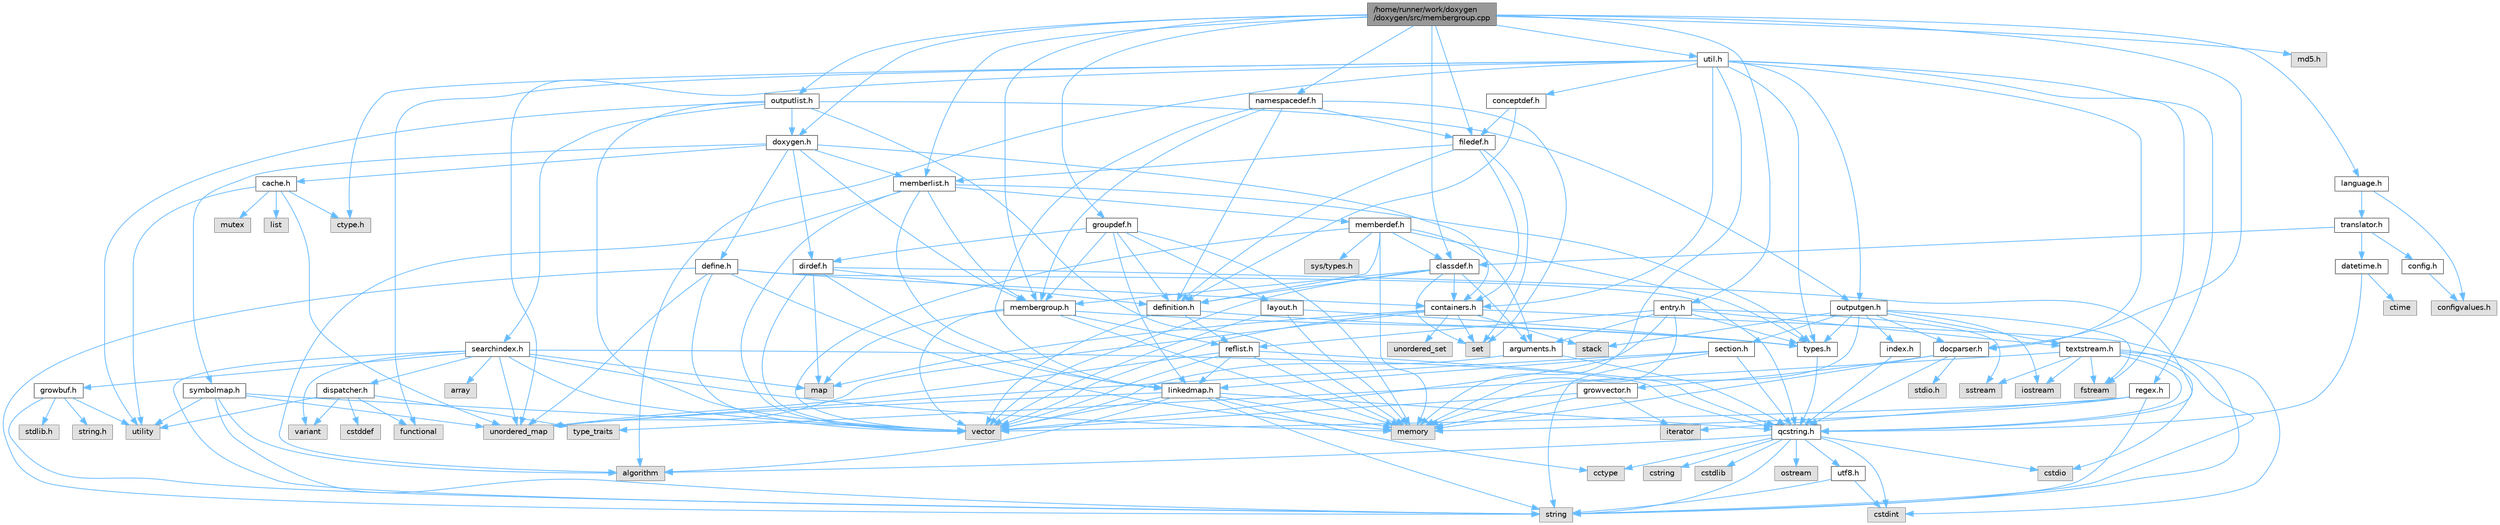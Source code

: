 digraph "/home/runner/work/doxygen/doxygen/src/membergroup.cpp"
{
 // INTERACTIVE_SVG=YES
 // LATEX_PDF_SIZE
  bgcolor="transparent";
  edge [fontname=Helvetica,fontsize=10,labelfontname=Helvetica,labelfontsize=10];
  node [fontname=Helvetica,fontsize=10,shape=box,height=0.2,width=0.4];
  Node1 [label="/home/runner/work/doxygen\l/doxygen/src/membergroup.cpp",height=0.2,width=0.4,color="gray40", fillcolor="grey60", style="filled", fontcolor="black",tooltip=" "];
  Node1 -> Node2 [color="steelblue1",style="solid"];
  Node2 [label="membergroup.h",height=0.2,width=0.4,color="grey40", fillcolor="white", style="filled",URL="$d9/d11/membergroup_8h.html",tooltip=" "];
  Node2 -> Node3 [color="steelblue1",style="solid"];
  Node3 [label="vector",height=0.2,width=0.4,color="grey60", fillcolor="#E0E0E0", style="filled",tooltip=" "];
  Node2 -> Node4 [color="steelblue1",style="solid"];
  Node4 [label="map",height=0.2,width=0.4,color="grey60", fillcolor="#E0E0E0", style="filled",tooltip=" "];
  Node2 -> Node5 [color="steelblue1",style="solid"];
  Node5 [label="memory",height=0.2,width=0.4,color="grey60", fillcolor="#E0E0E0", style="filled",tooltip=" "];
  Node2 -> Node6 [color="steelblue1",style="solid"];
  Node6 [label="types.h",height=0.2,width=0.4,color="grey40", fillcolor="white", style="filled",URL="$d9/d49/types_8h.html",tooltip="This file contains a number of basic enums and types."];
  Node6 -> Node7 [color="steelblue1",style="solid"];
  Node7 [label="qcstring.h",height=0.2,width=0.4,color="grey40", fillcolor="white", style="filled",URL="$d7/d5c/qcstring_8h.html",tooltip=" "];
  Node7 -> Node8 [color="steelblue1",style="solid"];
  Node8 [label="string",height=0.2,width=0.4,color="grey60", fillcolor="#E0E0E0", style="filled",tooltip=" "];
  Node7 -> Node9 [color="steelblue1",style="solid"];
  Node9 [label="algorithm",height=0.2,width=0.4,color="grey60", fillcolor="#E0E0E0", style="filled",tooltip=" "];
  Node7 -> Node10 [color="steelblue1",style="solid"];
  Node10 [label="cctype",height=0.2,width=0.4,color="grey60", fillcolor="#E0E0E0", style="filled",tooltip=" "];
  Node7 -> Node11 [color="steelblue1",style="solid"];
  Node11 [label="cstring",height=0.2,width=0.4,color="grey60", fillcolor="#E0E0E0", style="filled",tooltip=" "];
  Node7 -> Node12 [color="steelblue1",style="solid"];
  Node12 [label="cstdio",height=0.2,width=0.4,color="grey60", fillcolor="#E0E0E0", style="filled",tooltip=" "];
  Node7 -> Node13 [color="steelblue1",style="solid"];
  Node13 [label="cstdlib",height=0.2,width=0.4,color="grey60", fillcolor="#E0E0E0", style="filled",tooltip=" "];
  Node7 -> Node14 [color="steelblue1",style="solid"];
  Node14 [label="cstdint",height=0.2,width=0.4,color="grey60", fillcolor="#E0E0E0", style="filled",tooltip=" "];
  Node7 -> Node15 [color="steelblue1",style="solid"];
  Node15 [label="ostream",height=0.2,width=0.4,color="grey60", fillcolor="#E0E0E0", style="filled",tooltip=" "];
  Node7 -> Node16 [color="steelblue1",style="solid"];
  Node16 [label="utf8.h",height=0.2,width=0.4,color="grey40", fillcolor="white", style="filled",URL="$db/d7c/utf8_8h.html",tooltip="Various UTF8 related helper functions."];
  Node16 -> Node14 [color="steelblue1",style="solid"];
  Node16 -> Node8 [color="steelblue1",style="solid"];
  Node2 -> Node17 [color="steelblue1",style="solid"];
  Node17 [label="reflist.h",height=0.2,width=0.4,color="grey40", fillcolor="white", style="filled",URL="$d1/d02/reflist_8h.html",tooltip=" "];
  Node17 -> Node3 [color="steelblue1",style="solid"];
  Node17 -> Node18 [color="steelblue1",style="solid"];
  Node18 [label="unordered_map",height=0.2,width=0.4,color="grey60", fillcolor="#E0E0E0", style="filled",tooltip=" "];
  Node17 -> Node5 [color="steelblue1",style="solid"];
  Node17 -> Node7 [color="steelblue1",style="solid"];
  Node17 -> Node19 [color="steelblue1",style="solid"];
  Node19 [label="linkedmap.h",height=0.2,width=0.4,color="grey40", fillcolor="white", style="filled",URL="$da/de1/linkedmap_8h.html",tooltip=" "];
  Node19 -> Node18 [color="steelblue1",style="solid"];
  Node19 -> Node3 [color="steelblue1",style="solid"];
  Node19 -> Node5 [color="steelblue1",style="solid"];
  Node19 -> Node8 [color="steelblue1",style="solid"];
  Node19 -> Node9 [color="steelblue1",style="solid"];
  Node19 -> Node10 [color="steelblue1",style="solid"];
  Node19 -> Node7 [color="steelblue1",style="solid"];
  Node1 -> Node20 [color="steelblue1",style="solid"];
  Node20 [label="memberlist.h",height=0.2,width=0.4,color="grey40", fillcolor="white", style="filled",URL="$dd/d78/memberlist_8h.html",tooltip=" "];
  Node20 -> Node3 [color="steelblue1",style="solid"];
  Node20 -> Node9 [color="steelblue1",style="solid"];
  Node20 -> Node21 [color="steelblue1",style="solid"];
  Node21 [label="memberdef.h",height=0.2,width=0.4,color="grey40", fillcolor="white", style="filled",URL="$d4/d46/memberdef_8h.html",tooltip=" "];
  Node21 -> Node3 [color="steelblue1",style="solid"];
  Node21 -> Node5 [color="steelblue1",style="solid"];
  Node21 -> Node22 [color="steelblue1",style="solid"];
  Node22 [label="sys/types.h",height=0.2,width=0.4,color="grey60", fillcolor="#E0E0E0", style="filled",tooltip=" "];
  Node21 -> Node6 [color="steelblue1",style="solid"];
  Node21 -> Node23 [color="steelblue1",style="solid"];
  Node23 [label="definition.h",height=0.2,width=0.4,color="grey40", fillcolor="white", style="filled",URL="$df/da1/definition_8h.html",tooltip=" "];
  Node23 -> Node3 [color="steelblue1",style="solid"];
  Node23 -> Node6 [color="steelblue1",style="solid"];
  Node23 -> Node17 [color="steelblue1",style="solid"];
  Node21 -> Node24 [color="steelblue1",style="solid"];
  Node24 [label="arguments.h",height=0.2,width=0.4,color="grey40", fillcolor="white", style="filled",URL="$df/d9b/arguments_8h.html",tooltip=" "];
  Node24 -> Node3 [color="steelblue1",style="solid"];
  Node24 -> Node7 [color="steelblue1",style="solid"];
  Node21 -> Node25 [color="steelblue1",style="solid"];
  Node25 [label="classdef.h",height=0.2,width=0.4,color="grey40", fillcolor="white", style="filled",URL="$d1/da6/classdef_8h.html",tooltip=" "];
  Node25 -> Node3 [color="steelblue1",style="solid"];
  Node25 -> Node26 [color="steelblue1",style="solid"];
  Node26 [label="set",height=0.2,width=0.4,color="grey60", fillcolor="#E0E0E0", style="filled",tooltip=" "];
  Node25 -> Node27 [color="steelblue1",style="solid"];
  Node27 [label="containers.h",height=0.2,width=0.4,color="grey40", fillcolor="white", style="filled",URL="$d5/d75/containers_8h.html",tooltip=" "];
  Node27 -> Node3 [color="steelblue1",style="solid"];
  Node27 -> Node8 [color="steelblue1",style="solid"];
  Node27 -> Node26 [color="steelblue1",style="solid"];
  Node27 -> Node4 [color="steelblue1",style="solid"];
  Node27 -> Node28 [color="steelblue1",style="solid"];
  Node28 [label="unordered_set",height=0.2,width=0.4,color="grey60", fillcolor="#E0E0E0", style="filled",tooltip=" "];
  Node27 -> Node18 [color="steelblue1",style="solid"];
  Node27 -> Node29 [color="steelblue1",style="solid"];
  Node29 [label="stack",height=0.2,width=0.4,color="grey60", fillcolor="#E0E0E0", style="filled",tooltip=" "];
  Node25 -> Node23 [color="steelblue1",style="solid"];
  Node25 -> Node24 [color="steelblue1",style="solid"];
  Node25 -> Node2 [color="steelblue1",style="solid"];
  Node20 -> Node19 [color="steelblue1",style="solid"];
  Node20 -> Node6 [color="steelblue1",style="solid"];
  Node20 -> Node2 [color="steelblue1",style="solid"];
  Node1 -> Node30 [color="steelblue1",style="solid"];
  Node30 [label="outputlist.h",height=0.2,width=0.4,color="grey40", fillcolor="white", style="filled",URL="$d2/db9/outputlist_8h.html",tooltip=" "];
  Node30 -> Node31 [color="steelblue1",style="solid"];
  Node31 [label="utility",height=0.2,width=0.4,color="grey60", fillcolor="#E0E0E0", style="filled",tooltip=" "];
  Node30 -> Node3 [color="steelblue1",style="solid"];
  Node30 -> Node5 [color="steelblue1",style="solid"];
  Node30 -> Node32 [color="steelblue1",style="solid"];
  Node32 [label="outputgen.h",height=0.2,width=0.4,color="grey40", fillcolor="white", style="filled",URL="$df/d06/outputgen_8h.html",tooltip=" "];
  Node32 -> Node5 [color="steelblue1",style="solid"];
  Node32 -> Node29 [color="steelblue1",style="solid"];
  Node32 -> Node33 [color="steelblue1",style="solid"];
  Node33 [label="iostream",height=0.2,width=0.4,color="grey60", fillcolor="#E0E0E0", style="filled",tooltip=" "];
  Node32 -> Node34 [color="steelblue1",style="solid"];
  Node34 [label="fstream",height=0.2,width=0.4,color="grey60", fillcolor="#E0E0E0", style="filled",tooltip=" "];
  Node32 -> Node6 [color="steelblue1",style="solid"];
  Node32 -> Node35 [color="steelblue1",style="solid"];
  Node35 [label="index.h",height=0.2,width=0.4,color="grey40", fillcolor="white", style="filled",URL="$d1/db5/index_8h.html",tooltip=" "];
  Node35 -> Node7 [color="steelblue1",style="solid"];
  Node32 -> Node36 [color="steelblue1",style="solid"];
  Node36 [label="section.h",height=0.2,width=0.4,color="grey40", fillcolor="white", style="filled",URL="$d1/d2a/section_8h.html",tooltip=" "];
  Node36 -> Node8 [color="steelblue1",style="solid"];
  Node36 -> Node18 [color="steelblue1",style="solid"];
  Node36 -> Node7 [color="steelblue1",style="solid"];
  Node36 -> Node19 [color="steelblue1",style="solid"];
  Node32 -> Node37 [color="steelblue1",style="solid"];
  Node37 [label="textstream.h",height=0.2,width=0.4,color="grey40", fillcolor="white", style="filled",URL="$d4/d7d/textstream_8h.html",tooltip=" "];
  Node37 -> Node8 [color="steelblue1",style="solid"];
  Node37 -> Node33 [color="steelblue1",style="solid"];
  Node37 -> Node38 [color="steelblue1",style="solid"];
  Node38 [label="sstream",height=0.2,width=0.4,color="grey60", fillcolor="#E0E0E0", style="filled",tooltip=" "];
  Node37 -> Node14 [color="steelblue1",style="solid"];
  Node37 -> Node12 [color="steelblue1",style="solid"];
  Node37 -> Node34 [color="steelblue1",style="solid"];
  Node37 -> Node39 [color="steelblue1",style="solid"];
  Node39 [label="type_traits",height=0.2,width=0.4,color="grey60", fillcolor="#E0E0E0", style="filled",tooltip=" "];
  Node37 -> Node7 [color="steelblue1",style="solid"];
  Node32 -> Node40 [color="steelblue1",style="solid"];
  Node40 [label="docparser.h",height=0.2,width=0.4,color="grey40", fillcolor="white", style="filled",URL="$de/d9c/docparser_8h.html",tooltip=" "];
  Node40 -> Node41 [color="steelblue1",style="solid"];
  Node41 [label="stdio.h",height=0.2,width=0.4,color="grey60", fillcolor="#E0E0E0", style="filled",tooltip=" "];
  Node40 -> Node5 [color="steelblue1",style="solid"];
  Node40 -> Node7 [color="steelblue1",style="solid"];
  Node40 -> Node42 [color="steelblue1",style="solid"];
  Node42 [label="growvector.h",height=0.2,width=0.4,color="grey40", fillcolor="white", style="filled",URL="$d7/d50/growvector_8h.html",tooltip=" "];
  Node42 -> Node3 [color="steelblue1",style="solid"];
  Node42 -> Node5 [color="steelblue1",style="solid"];
  Node42 -> Node43 [color="steelblue1",style="solid"];
  Node43 [label="iterator",height=0.2,width=0.4,color="grey60", fillcolor="#E0E0E0", style="filled",tooltip=" "];
  Node30 -> Node44 [color="steelblue1",style="solid"];
  Node44 [label="searchindex.h",height=0.2,width=0.4,color="grey40", fillcolor="white", style="filled",URL="$de/d07/searchindex_8h.html",tooltip="Web server based search engine."];
  Node44 -> Node5 [color="steelblue1",style="solid"];
  Node44 -> Node3 [color="steelblue1",style="solid"];
  Node44 -> Node4 [color="steelblue1",style="solid"];
  Node44 -> Node18 [color="steelblue1",style="solid"];
  Node44 -> Node8 [color="steelblue1",style="solid"];
  Node44 -> Node45 [color="steelblue1",style="solid"];
  Node45 [label="array",height=0.2,width=0.4,color="grey60", fillcolor="#E0E0E0", style="filled",tooltip=" "];
  Node44 -> Node46 [color="steelblue1",style="solid"];
  Node46 [label="variant",height=0.2,width=0.4,color="grey60", fillcolor="#E0E0E0", style="filled",tooltip=" "];
  Node44 -> Node7 [color="steelblue1",style="solid"];
  Node44 -> Node47 [color="steelblue1",style="solid"];
  Node47 [label="growbuf.h",height=0.2,width=0.4,color="grey40", fillcolor="white", style="filled",URL="$dd/d72/growbuf_8h.html",tooltip=" "];
  Node47 -> Node31 [color="steelblue1",style="solid"];
  Node47 -> Node48 [color="steelblue1",style="solid"];
  Node48 [label="stdlib.h",height=0.2,width=0.4,color="grey60", fillcolor="#E0E0E0", style="filled",tooltip=" "];
  Node47 -> Node49 [color="steelblue1",style="solid"];
  Node49 [label="string.h",height=0.2,width=0.4,color="grey60", fillcolor="#E0E0E0", style="filled",tooltip=" "];
  Node47 -> Node8 [color="steelblue1",style="solid"];
  Node44 -> Node50 [color="steelblue1",style="solid"];
  Node50 [label="dispatcher.h",height=0.2,width=0.4,color="grey40", fillcolor="white", style="filled",URL="$da/d73/dispatcher_8h.html",tooltip=" "];
  Node50 -> Node51 [color="steelblue1",style="solid"];
  Node51 [label="cstddef",height=0.2,width=0.4,color="grey60", fillcolor="#E0E0E0", style="filled",tooltip=" "];
  Node50 -> Node31 [color="steelblue1",style="solid"];
  Node50 -> Node52 [color="steelblue1",style="solid"];
  Node52 [label="functional",height=0.2,width=0.4,color="grey60", fillcolor="#E0E0E0", style="filled",tooltip=" "];
  Node50 -> Node46 [color="steelblue1",style="solid"];
  Node50 -> Node39 [color="steelblue1",style="solid"];
  Node30 -> Node53 [color="steelblue1",style="solid"];
  Node53 [label="doxygen.h",height=0.2,width=0.4,color="grey40", fillcolor="white", style="filled",URL="$d1/da1/doxygen_8h.html",tooltip=" "];
  Node53 -> Node27 [color="steelblue1",style="solid"];
  Node53 -> Node2 [color="steelblue1",style="solid"];
  Node53 -> Node54 [color="steelblue1",style="solid"];
  Node54 [label="dirdef.h",height=0.2,width=0.4,color="grey40", fillcolor="white", style="filled",URL="$d6/d15/dirdef_8h.html",tooltip=" "];
  Node54 -> Node3 [color="steelblue1",style="solid"];
  Node54 -> Node4 [color="steelblue1",style="solid"];
  Node54 -> Node7 [color="steelblue1",style="solid"];
  Node54 -> Node19 [color="steelblue1",style="solid"];
  Node54 -> Node23 [color="steelblue1",style="solid"];
  Node53 -> Node20 [color="steelblue1",style="solid"];
  Node53 -> Node55 [color="steelblue1",style="solid"];
  Node55 [label="define.h",height=0.2,width=0.4,color="grey40", fillcolor="white", style="filled",URL="$df/d67/define_8h.html",tooltip=" "];
  Node55 -> Node3 [color="steelblue1",style="solid"];
  Node55 -> Node5 [color="steelblue1",style="solid"];
  Node55 -> Node8 [color="steelblue1",style="solid"];
  Node55 -> Node18 [color="steelblue1",style="solid"];
  Node55 -> Node7 [color="steelblue1",style="solid"];
  Node55 -> Node27 [color="steelblue1",style="solid"];
  Node53 -> Node56 [color="steelblue1",style="solid"];
  Node56 [label="cache.h",height=0.2,width=0.4,color="grey40", fillcolor="white", style="filled",URL="$d3/d26/cache_8h.html",tooltip=" "];
  Node56 -> Node57 [color="steelblue1",style="solid"];
  Node57 [label="list",height=0.2,width=0.4,color="grey60", fillcolor="#E0E0E0", style="filled",tooltip=" "];
  Node56 -> Node18 [color="steelblue1",style="solid"];
  Node56 -> Node58 [color="steelblue1",style="solid"];
  Node58 [label="mutex",height=0.2,width=0.4,color="grey60", fillcolor="#E0E0E0", style="filled",tooltip=" "];
  Node56 -> Node31 [color="steelblue1",style="solid"];
  Node56 -> Node59 [color="steelblue1",style="solid"];
  Node59 [label="ctype.h",height=0.2,width=0.4,color="grey60", fillcolor="#E0E0E0", style="filled",tooltip=" "];
  Node53 -> Node60 [color="steelblue1",style="solid"];
  Node60 [label="symbolmap.h",height=0.2,width=0.4,color="grey40", fillcolor="white", style="filled",URL="$d7/ddd/symbolmap_8h.html",tooltip=" "];
  Node60 -> Node9 [color="steelblue1",style="solid"];
  Node60 -> Node18 [color="steelblue1",style="solid"];
  Node60 -> Node3 [color="steelblue1",style="solid"];
  Node60 -> Node8 [color="steelblue1",style="solid"];
  Node60 -> Node31 [color="steelblue1",style="solid"];
  Node1 -> Node61 [color="steelblue1",style="solid"];
  Node61 [label="util.h",height=0.2,width=0.4,color="grey40", fillcolor="white", style="filled",URL="$d8/d3c/util_8h.html",tooltip="A bunch of utility functions."];
  Node61 -> Node5 [color="steelblue1",style="solid"];
  Node61 -> Node18 [color="steelblue1",style="solid"];
  Node61 -> Node9 [color="steelblue1",style="solid"];
  Node61 -> Node52 [color="steelblue1",style="solid"];
  Node61 -> Node34 [color="steelblue1",style="solid"];
  Node61 -> Node59 [color="steelblue1",style="solid"];
  Node61 -> Node6 [color="steelblue1",style="solid"];
  Node61 -> Node40 [color="steelblue1",style="solid"];
  Node61 -> Node27 [color="steelblue1",style="solid"];
  Node61 -> Node32 [color="steelblue1",style="solid"];
  Node61 -> Node62 [color="steelblue1",style="solid"];
  Node62 [label="regex.h",height=0.2,width=0.4,color="grey40", fillcolor="white", style="filled",URL="$d1/d21/regex_8h.html",tooltip=" "];
  Node62 -> Node5 [color="steelblue1",style="solid"];
  Node62 -> Node8 [color="steelblue1",style="solid"];
  Node62 -> Node3 [color="steelblue1",style="solid"];
  Node62 -> Node43 [color="steelblue1",style="solid"];
  Node61 -> Node63 [color="steelblue1",style="solid"];
  Node63 [label="conceptdef.h",height=0.2,width=0.4,color="grey40", fillcolor="white", style="filled",URL="$da/df1/conceptdef_8h.html",tooltip=" "];
  Node63 -> Node23 [color="steelblue1",style="solid"];
  Node63 -> Node64 [color="steelblue1",style="solid"];
  Node64 [label="filedef.h",height=0.2,width=0.4,color="grey40", fillcolor="white", style="filled",URL="$d4/d3a/filedef_8h.html",tooltip=" "];
  Node64 -> Node26 [color="steelblue1",style="solid"];
  Node64 -> Node23 [color="steelblue1",style="solid"];
  Node64 -> Node20 [color="steelblue1",style="solid"];
  Node64 -> Node27 [color="steelblue1",style="solid"];
  Node1 -> Node25 [color="steelblue1",style="solid"];
  Node1 -> Node65 [color="steelblue1",style="solid"];
  Node65 [label="namespacedef.h",height=0.2,width=0.4,color="grey40", fillcolor="white", style="filled",URL="$d7/d97/namespacedef_8h.html",tooltip=" "];
  Node65 -> Node26 [color="steelblue1",style="solid"];
  Node65 -> Node23 [color="steelblue1",style="solid"];
  Node65 -> Node64 [color="steelblue1",style="solid"];
  Node65 -> Node19 [color="steelblue1",style="solid"];
  Node65 -> Node2 [color="steelblue1",style="solid"];
  Node1 -> Node64 [color="steelblue1",style="solid"];
  Node1 -> Node66 [color="steelblue1",style="solid"];
  Node66 [label="language.h",height=0.2,width=0.4,color="grey40", fillcolor="white", style="filled",URL="$d8/dce/language_8h.html",tooltip=" "];
  Node66 -> Node67 [color="steelblue1",style="solid"];
  Node67 [label="translator.h",height=0.2,width=0.4,color="grey40", fillcolor="white", style="filled",URL="$d9/df1/translator_8h.html",tooltip=" "];
  Node67 -> Node25 [color="steelblue1",style="solid"];
  Node67 -> Node68 [color="steelblue1",style="solid"];
  Node68 [label="config.h",height=0.2,width=0.4,color="grey40", fillcolor="white", style="filled",URL="$db/d16/config_8h.html",tooltip=" "];
  Node68 -> Node69 [color="steelblue1",style="solid"];
  Node69 [label="configvalues.h",height=0.2,width=0.4,color="grey60", fillcolor="#E0E0E0", style="filled",tooltip=" "];
  Node67 -> Node70 [color="steelblue1",style="solid"];
  Node70 [label="datetime.h",height=0.2,width=0.4,color="grey40", fillcolor="white", style="filled",URL="$de/d1b/datetime_8h.html",tooltip=" "];
  Node70 -> Node71 [color="steelblue1",style="solid"];
  Node71 [label="ctime",height=0.2,width=0.4,color="grey60", fillcolor="#E0E0E0", style="filled",tooltip=" "];
  Node70 -> Node7 [color="steelblue1",style="solid"];
  Node66 -> Node69 [color="steelblue1",style="solid"];
  Node1 -> Node72 [color="steelblue1",style="solid"];
  Node72 [label="groupdef.h",height=0.2,width=0.4,color="grey40", fillcolor="white", style="filled",URL="$d1/de6/groupdef_8h.html",tooltip=" "];
  Node72 -> Node5 [color="steelblue1",style="solid"];
  Node72 -> Node23 [color="steelblue1",style="solid"];
  Node72 -> Node54 [color="steelblue1",style="solid"];
  Node72 -> Node73 [color="steelblue1",style="solid"];
  Node73 [label="layout.h",height=0.2,width=0.4,color="grey40", fillcolor="white", style="filled",URL="$db/d51/layout_8h.html",tooltip=" "];
  Node73 -> Node5 [color="steelblue1",style="solid"];
  Node73 -> Node3 [color="steelblue1",style="solid"];
  Node73 -> Node6 [color="steelblue1",style="solid"];
  Node72 -> Node2 [color="steelblue1",style="solid"];
  Node72 -> Node19 [color="steelblue1",style="solid"];
  Node1 -> Node53 [color="steelblue1",style="solid"];
  Node1 -> Node40 [color="steelblue1",style="solid"];
  Node1 -> Node74 [color="steelblue1",style="solid"];
  Node74 [label="entry.h",height=0.2,width=0.4,color="grey40", fillcolor="white", style="filled",URL="$d1/dc6/entry_8h.html",tooltip=" "];
  Node74 -> Node3 [color="steelblue1",style="solid"];
  Node74 -> Node5 [color="steelblue1",style="solid"];
  Node74 -> Node38 [color="steelblue1",style="solid"];
  Node74 -> Node6 [color="steelblue1",style="solid"];
  Node74 -> Node24 [color="steelblue1",style="solid"];
  Node74 -> Node17 [color="steelblue1",style="solid"];
  Node74 -> Node37 [color="steelblue1",style="solid"];
  Node1 -> Node75 [color="steelblue1",style="solid"];
  Node75 [label="md5.h",height=0.2,width=0.4,color="grey60", fillcolor="#E0E0E0", style="filled",tooltip=" "];
}
